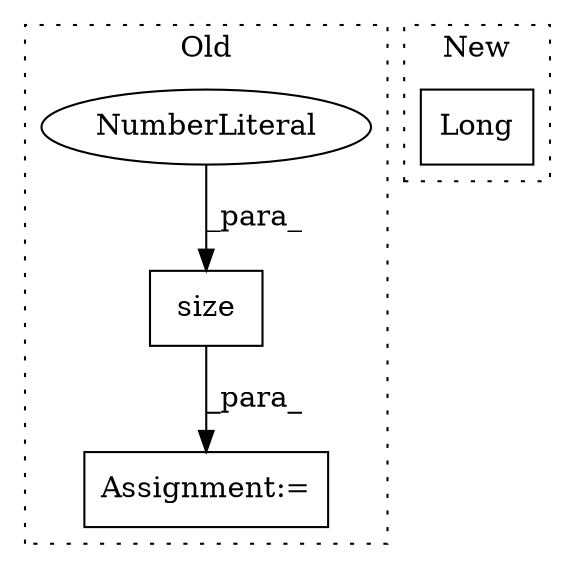 digraph G {
subgraph cluster0 {
1 [label="size" a="32" s="12878,12884" l="5,1" shape="box"];
3 [label="NumberLiteral" a="34" s="12883" l="1" shape="ellipse"];
4 [label="Assignment:=" a="7" s="12863" l="1" shape="box"];
label = "Old";
style="dotted";
}
subgraph cluster1 {
2 [label="Long" a="32" s="13581" l="6" shape="box"];
label = "New";
style="dotted";
}
1 -> 4 [label="_para_"];
3 -> 1 [label="_para_"];
}